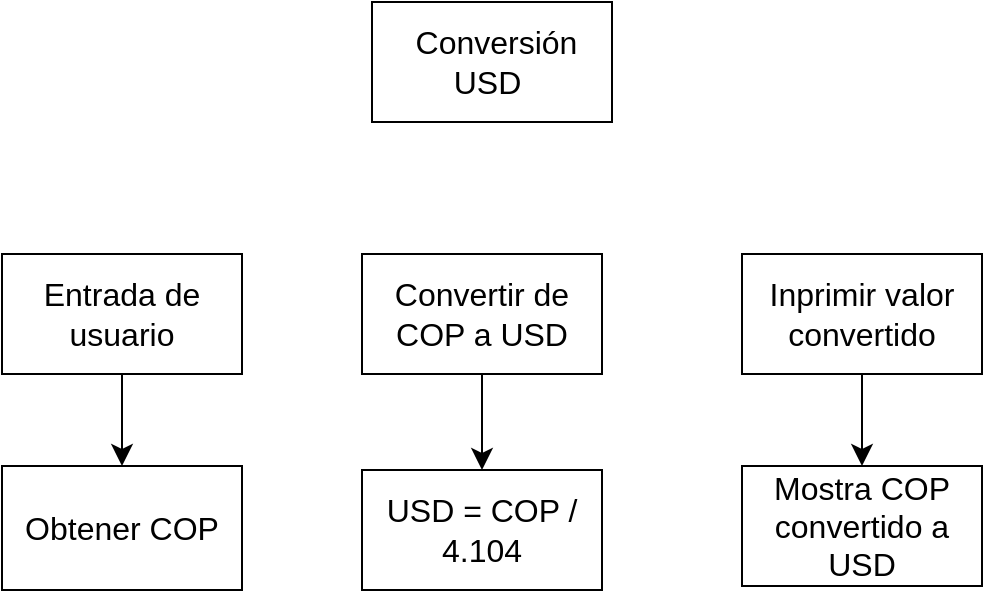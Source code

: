 <mxfile version="20.8.16" type="device" pages="11"><diagram name="Ejercicio 2" id="NZ81sq0aJ5X_xnSorOqs"><mxGraphModel dx="1498" dy="698" grid="0" gridSize="10" guides="1" tooltips="1" connect="1" arrows="1" fold="1" page="0" pageScale="1" pageWidth="1169" pageHeight="827" math="0" shadow="0"><root><mxCell id="0"/><mxCell id="1" parent="0"/><mxCell id="_rqTX6cEXGQ38RxsV4yY-1" value="&amp;nbsp;Conversión USD&amp;nbsp;" style="rounded=0;whiteSpace=wrap;html=1;fontSize=16;" parent="1" vertex="1"><mxGeometry x="133" y="45" width="120" height="60" as="geometry"/></mxCell><mxCell id="_rqTX6cEXGQ38RxsV4yY-9" style="edgeStyle=none;curved=1;rounded=0;orthogonalLoop=1;jettySize=auto;html=1;entryX=0.5;entryY=0;entryDx=0;entryDy=0;fontSize=12;startSize=8;endSize=8;" parent="1" source="_rqTX6cEXGQ38RxsV4yY-2" target="_rqTX6cEXGQ38RxsV4yY-5" edge="1"><mxGeometry relative="1" as="geometry"/></mxCell><mxCell id="_rqTX6cEXGQ38RxsV4yY-2" value="Entrada de usuario" style="rounded=0;whiteSpace=wrap;html=1;fontSize=16;" parent="1" vertex="1"><mxGeometry x="-52" y="171" width="120" height="60" as="geometry"/></mxCell><mxCell id="_rqTX6cEXGQ38RxsV4yY-10" style="edgeStyle=none;curved=1;rounded=0;orthogonalLoop=1;jettySize=auto;html=1;entryX=0.5;entryY=0;entryDx=0;entryDy=0;fontSize=12;startSize=8;endSize=8;" parent="1" source="_rqTX6cEXGQ38RxsV4yY-3" target="_rqTX6cEXGQ38RxsV4yY-4" edge="1"><mxGeometry relative="1" as="geometry"/></mxCell><mxCell id="_rqTX6cEXGQ38RxsV4yY-3" value="Convertir de COP a USD" style="rounded=0;whiteSpace=wrap;html=1;fontSize=16;" parent="1" vertex="1"><mxGeometry x="128" y="171" width="120" height="60" as="geometry"/></mxCell><mxCell id="_rqTX6cEXGQ38RxsV4yY-4" value="USD = COP / 4.104" style="rounded=0;whiteSpace=wrap;html=1;fontSize=16;" parent="1" vertex="1"><mxGeometry x="128" y="279" width="120" height="60" as="geometry"/></mxCell><mxCell id="_rqTX6cEXGQ38RxsV4yY-5" value="Obtener COP" style="rounded=0;whiteSpace=wrap;html=1;fontSize=16;" parent="1" vertex="1"><mxGeometry x="-52" y="277" width="120" height="62" as="geometry"/></mxCell><mxCell id="_rqTX6cEXGQ38RxsV4yY-11" style="edgeStyle=none;curved=1;rounded=0;orthogonalLoop=1;jettySize=auto;html=1;entryX=0.5;entryY=0;entryDx=0;entryDy=0;fontSize=12;startSize=8;endSize=8;" parent="1" source="_rqTX6cEXGQ38RxsV4yY-7" target="_rqTX6cEXGQ38RxsV4yY-8" edge="1"><mxGeometry relative="1" as="geometry"/></mxCell><mxCell id="_rqTX6cEXGQ38RxsV4yY-7" value="Inprimir valor convertido" style="rounded=0;whiteSpace=wrap;html=1;fontSize=16;" parent="1" vertex="1"><mxGeometry x="318" y="171" width="120" height="60" as="geometry"/></mxCell><mxCell id="_rqTX6cEXGQ38RxsV4yY-8" value="Mostra COP convertido a USD" style="rounded=0;whiteSpace=wrap;html=1;fontSize=16;" parent="1" vertex="1"><mxGeometry x="318" y="277" width="120" height="60" as="geometry"/></mxCell></root></mxGraphModel></diagram><diagram id="P4VIw-vxeGwjnmv2WIR1" name="Ejercicio 3"><mxGraphModel dx="1514" dy="714" grid="0" gridSize="10" guides="1" tooltips="1" connect="1" arrows="1" fold="1" page="0" pageScale="1" pageWidth="1169" pageHeight="827" math="0" shadow="0"><root><mxCell id="0"/><mxCell id="1" parent="0"/><mxCell id="MtbDPDTXAKrV4Ig1I1v4-1" value="Edad" style="rounded=0;whiteSpace=wrap;html=1;fontSize=16;" parent="1" vertex="1"><mxGeometry x="100" y="30" width="120" height="60" as="geometry"/></mxCell><mxCell id="MtbDPDTXAKrV4Ig1I1v4-7" style="edgeStyle=none;curved=1;rounded=0;orthogonalLoop=1;jettySize=auto;html=1;exitX=0.5;exitY=1;exitDx=0;exitDy=0;entryX=0.5;entryY=0;entryDx=0;entryDy=0;fontSize=12;startSize=8;endSize=8;" parent="1" source="MtbDPDTXAKrV4Ig1I1v4-2" target="MtbDPDTXAKrV4Ig1I1v4-6" edge="1"><mxGeometry relative="1" as="geometry"/></mxCell><mxCell id="MtbDPDTXAKrV4Ig1I1v4-2" value="Entrada" style="rounded=0;whiteSpace=wrap;html=1;fontSize=16;" parent="1" vertex="1"><mxGeometry x="-143" y="136" width="120" height="60" as="geometry"/></mxCell><mxCell id="MtbDPDTXAKrV4Ig1I1v4-12" style="edgeStyle=none;curved=1;rounded=0;orthogonalLoop=1;jettySize=auto;html=1;entryX=0.5;entryY=0;entryDx=0;entryDy=0;fontSize=12;startSize=8;endSize=8;" parent="1" source="MtbDPDTXAKrV4Ig1I1v4-4" target="MtbDPDTXAKrV4Ig1I1v4-9" edge="1"><mxGeometry relative="1" as="geometry"/></mxCell><mxCell id="MtbDPDTXAKrV4Ig1I1v4-4" value="hallar edades" style="rounded=0;whiteSpace=wrap;html=1;fontSize=16;" parent="1" vertex="1"><mxGeometry x="100" y="130" width="120" height="60" as="geometry"/></mxCell><mxCell id="MtbDPDTXAKrV4Ig1I1v4-13" style="edgeStyle=none;curved=1;rounded=0;orthogonalLoop=1;jettySize=auto;html=1;fontSize=12;startSize=8;endSize=8;" parent="1" source="MtbDPDTXAKrV4Ig1I1v4-5" target="MtbDPDTXAKrV4Ig1I1v4-10" edge="1"><mxGeometry relative="1" as="geometry"/></mxCell><mxCell id="MtbDPDTXAKrV4Ig1I1v4-5" value="Imprimir edades" style="rounded=0;whiteSpace=wrap;html=1;fontSize=16;" parent="1" vertex="1"><mxGeometry x="364" y="136" width="120" height="60" as="geometry"/></mxCell><mxCell id="MtbDPDTXAKrV4Ig1I1v4-6" value="Ingresar:&lt;br&gt;-anioNaciento&lt;br&gt;-anioActual" style="rounded=0;whiteSpace=wrap;html=1;fontSize=16;" parent="1" vertex="1"><mxGeometry x="-143" y="244" width="120" height="118" as="geometry"/></mxCell><mxCell id="MtbDPDTXAKrV4Ig1I1v4-9" value="calcular edades&lt;br&gt;&lt;br&gt;edad = anioAcual - anioNaciento" style="rounded=0;whiteSpace=wrap;html=1;fontSize=16;" parent="1" vertex="1"><mxGeometry x="12" y="241" width="294" height="106" as="geometry"/></mxCell><mxCell id="MtbDPDTXAKrV4Ig1I1v4-10" value="Mostra edad" style="rounded=0;whiteSpace=wrap;html=1;fontSize=16;" parent="1" vertex="1"><mxGeometry x="364" y="241" width="120" height="60" as="geometry"/></mxCell></root></mxGraphModel></diagram><diagram id="0kRumxdgkI9Ogu641Xt5" name="Ejercicio 4"><mxGraphModel dx="1461" dy="1080" grid="0" gridSize="10" guides="1" tooltips="1" connect="1" arrows="1" fold="1" page="0" pageScale="1" pageWidth="1169" pageHeight="827" math="0" shadow="0"><root><mxCell id="0"/><mxCell id="1" parent="0"/><mxCell id="9vhbvjK3MI_CbCU34m8L-1" value="Estacionamiento" style="rounded=0;whiteSpace=wrap;html=1;fontSize=16;" vertex="1" parent="1"><mxGeometry x="214" y="-33" width="136" height="60" as="geometry"/></mxCell><mxCell id="9vhbvjK3MI_CbCU34m8L-4" style="edgeStyle=none;curved=1;rounded=0;orthogonalLoop=1;jettySize=auto;html=1;exitX=0.5;exitY=1;exitDx=0;exitDy=0;entryX=0.5;entryY=0;entryDx=0;entryDy=0;fontSize=12;startSize=8;endSize=8;" edge="1" parent="1" source="9vhbvjK3MI_CbCU34m8L-2" target="9vhbvjK3MI_CbCU34m8L-3"><mxGeometry relative="1" as="geometry"/></mxCell><mxCell id="9vhbvjK3MI_CbCU34m8L-2" value="entrada de datos" style="rounded=0;whiteSpace=wrap;html=1;fontSize=16;" vertex="1" parent="1"><mxGeometry x="-84" y="121" width="120" height="60" as="geometry"/></mxCell><mxCell id="9vhbvjK3MI_CbCU34m8L-3" value="ingresar tiempo:&lt;br&gt;-&amp;gt;hora&lt;br&gt;-&amp;gt;minutos&lt;br&gt;-&amp;gt;segundos" style="rounded=0;whiteSpace=wrap;html=1;fontSize=16;" vertex="1" parent="1"><mxGeometry x="-84" y="232" width="120" height="89" as="geometry"/></mxCell><mxCell id="9vhbvjK3MI_CbCU34m8L-8" style="edgeStyle=none;curved=1;rounded=0;orthogonalLoop=1;jettySize=auto;html=1;entryX=0.5;entryY=0;entryDx=0;entryDy=0;fontSize=12;fontColor=#F0F0F0;startSize=8;endSize=8;" edge="1" parent="1" source="9vhbvjK3MI_CbCU34m8L-5" target="9vhbvjK3MI_CbCU34m8L-6"><mxGeometry relative="1" as="geometry"/></mxCell><mxCell id="9vhbvjK3MI_CbCU34m8L-5" value="calcular tiempo" style="rounded=0;whiteSpace=wrap;html=1;fontSize=16;" vertex="1" parent="1"><mxGeometry x="105" y="121" width="120" height="60" as="geometry"/></mxCell><mxCell id="9vhbvjK3MI_CbCU34m8L-6" value="t1 = hora * 3600&lt;br&gt;t2 = minuto * 60&lt;br&gt;t3 = segundo * 1&lt;br&gt;tiempo = t1 + t2 + t3" style="rounded=0;whiteSpace=wrap;html=1;fontSize=16;align=center;" vertex="1" parent="1"><mxGeometry x="87" y="220" width="156" height="109" as="geometry"/></mxCell><mxCell id="9vhbvjK3MI_CbCU34m8L-10" style="edgeStyle=none;curved=1;rounded=0;orthogonalLoop=1;jettySize=auto;html=1;entryX=0.5;entryY=0;entryDx=0;entryDy=0;fontSize=12;fontColor=#F0F0F0;startSize=8;endSize=8;" edge="1" parent="1" source="9vhbvjK3MI_CbCU34m8L-7" target="9vhbvjK3MI_CbCU34m8L-9"><mxGeometry relative="1" as="geometry"/></mxCell><mxCell id="9vhbvjK3MI_CbCU34m8L-7" value="obtener el precio" style="rounded=0;whiteSpace=wrap;html=1;fontSize=16;fontColor=#F0F0F0;" vertex="1" parent="1"><mxGeometry x="308" y="121" width="120" height="60" as="geometry"/></mxCell><mxCell id="9vhbvjK3MI_CbCU34m8L-9" value="valor = valor * tiempo" style="rounded=0;whiteSpace=wrap;html=1;fontSize=16;fontColor=#F0F0F0;" vertex="1" parent="1"><mxGeometry x="308" y="220" width="120" height="60" as="geometry"/></mxCell><mxCell id="9vhbvjK3MI_CbCU34m8L-13" style="edgeStyle=none;curved=1;rounded=0;orthogonalLoop=1;jettySize=auto;html=1;entryX=0.5;entryY=0;entryDx=0;entryDy=0;fontSize=12;fontColor=#F0F0F0;startSize=8;endSize=8;" edge="1" parent="1" source="9vhbvjK3MI_CbCU34m8L-11" target="9vhbvjK3MI_CbCU34m8L-12"><mxGeometry relative="1" as="geometry"/></mxCell><mxCell id="9vhbvjK3MI_CbCU34m8L-11" value="mostrar factura" style="rounded=0;whiteSpace=wrap;html=1;fontSize=16;fontColor=#F0F0F0;" vertex="1" parent="1"><mxGeometry x="505" y="121" width="120" height="60" as="geometry"/></mxCell><mxCell id="9vhbvjK3MI_CbCU34m8L-12" value="Mostar valor" style="rounded=0;whiteSpace=wrap;html=1;fontSize=16;fontColor=#F0F0F0;" vertex="1" parent="1"><mxGeometry x="505" y="220" width="120" height="60" as="geometry"/></mxCell></root></mxGraphModel></diagram><diagram id="p1sngSY7SUQJ4nA6iR6o" name="Ejercicio 5"><mxGraphModel dx="1514" dy="714" grid="0" gridSize="10" guides="1" tooltips="1" connect="1" arrows="1" fold="1" page="0" pageScale="1" pageWidth="1169" pageHeight="827" math="0" shadow="0"><root><mxCell id="0"/><mxCell id="1" parent="0"/><mxCell id="J2-rp9Pnc5zKP-snrBZz-1" value="&amp;nbsp;Pinturería" style="rounded=0;whiteSpace=wrap;html=1;fontSize=16;fontColor=#F0F0F0;" parent="1" vertex="1"><mxGeometry x="57" y="16" width="120" height="60" as="geometry"/></mxCell><mxCell id="J2-rp9Pnc5zKP-snrBZz-6" style="edgeStyle=none;curved=1;rounded=0;orthogonalLoop=1;jettySize=auto;html=1;entryX=0.5;entryY=0;entryDx=0;entryDy=0;fontSize=12;fontColor=#F0F0F0;startSize=8;endSize=8;" parent="1" source="J2-rp9Pnc5zKP-snrBZz-2" target="J2-rp9Pnc5zKP-snrBZz-5" edge="1"><mxGeometry relative="1" as="geometry"/></mxCell><mxCell id="J2-rp9Pnc5zKP-snrBZz-2" value="Entrada de usuario" style="rounded=0;whiteSpace=wrap;html=1;fontSize=16;fontColor=#F0F0F0;" parent="1" vertex="1"><mxGeometry x="-143" y="118" width="120" height="60" as="geometry"/></mxCell><mxCell id="J2-rp9Pnc5zKP-snrBZz-8" style="edgeStyle=none;curved=1;rounded=0;orthogonalLoop=1;jettySize=auto;html=1;entryX=0.5;entryY=0;entryDx=0;entryDy=0;fontSize=12;fontColor=#F0F0F0;startSize=8;endSize=8;" parent="1" source="J2-rp9Pnc5zKP-snrBZz-3" target="J2-rp9Pnc5zKP-snrBZz-7" edge="1"><mxGeometry relative="1" as="geometry"/></mxCell><mxCell id="J2-rp9Pnc5zKP-snrBZz-3" value="calcular m2" style="rounded=0;whiteSpace=wrap;html=1;fontSize=16;fontColor=#F0F0F0;" parent="1" vertex="1"><mxGeometry x="57" y="116" width="120" height="60" as="geometry"/></mxCell><mxCell id="QvjRLOQmvrUbzQ0W1uQv-2" style="edgeStyle=none;curved=1;rounded=0;orthogonalLoop=1;jettySize=auto;html=1;entryX=0.5;entryY=0;entryDx=0;entryDy=0;fontSize=12;startSize=8;endSize=8;" edge="1" parent="1" source="J2-rp9Pnc5zKP-snrBZz-4" target="QvjRLOQmvrUbzQ0W1uQv-1"><mxGeometry relative="1" as="geometry"/></mxCell><mxCell id="J2-rp9Pnc5zKP-snrBZz-4" value="mostrar cobro" style="rounded=0;whiteSpace=wrap;html=1;fontSize=16;fontColor=#F0F0F0;" parent="1" vertex="1"><mxGeometry x="257" y="118" width="120" height="60" as="geometry"/></mxCell><mxCell id="J2-rp9Pnc5zKP-snrBZz-5" value="obtener m" style="rounded=0;whiteSpace=wrap;html=1;fontSize=16;fontColor=#F0F0F0;" parent="1" vertex="1"><mxGeometry x="-143" y="226" width="120" height="60" as="geometry"/></mxCell><mxCell id="J2-rp9Pnc5zKP-snrBZz-7" value="cobro = m**2" style="rounded=0;whiteSpace=wrap;html=1;fontSize=16;fontColor=#F0F0F0;" parent="1" vertex="1"><mxGeometry x="57" y="224" width="120" height="60" as="geometry"/></mxCell><mxCell id="QvjRLOQmvrUbzQ0W1uQv-1" value="imprimir resultado de cobro" style="rounded=0;whiteSpace=wrap;html=1;fontSize=16;" vertex="1" parent="1"><mxGeometry x="257" y="226" width="120" height="60" as="geometry"/></mxCell></root></mxGraphModel></diagram><diagram id="dmEs8lbYp0QjHj-S_BMP" name="Ejercicio 6"><mxGraphModel dx="1514" dy="1114" grid="0" gridSize="10" guides="1" tooltips="1" connect="1" arrows="1" fold="1" page="0" pageScale="1" pageWidth="1169" pageHeight="827" math="0" shadow="0"><root><mxCell id="0"/><mxCell id="1" parent="0"/><mxCell id="33EHjvi2rTvQRGDjNWQz-1" value="Hipotenusa" style="rounded=0;whiteSpace=wrap;html=1;fontSize=16;" vertex="1" parent="1"><mxGeometry x="84" y="-23" width="120" height="60" as="geometry"/></mxCell><mxCell id="33EHjvi2rTvQRGDjNWQz-4" style="edgeStyle=none;curved=1;rounded=0;orthogonalLoop=1;jettySize=auto;html=1;entryX=0.5;entryY=0;entryDx=0;entryDy=0;fontSize=12;startSize=8;endSize=8;" edge="1" parent="1" source="33EHjvi2rTvQRGDjNWQz-2" target="33EHjvi2rTvQRGDjNWQz-3"><mxGeometry relative="1" as="geometry"/></mxCell><mxCell id="33EHjvi2rTvQRGDjNWQz-2" value="Entrada de usuario" style="rounded=0;whiteSpace=wrap;html=1;fontSize=16;" vertex="1" parent="1"><mxGeometry x="-103" y="103" width="120" height="60" as="geometry"/></mxCell><mxCell id="33EHjvi2rTvQRGDjNWQz-3" value="-&amp;gt; a&lt;br&gt;-&amp;gt; b" style="rounded=0;whiteSpace=wrap;html=1;fontSize=16;" vertex="1" parent="1"><mxGeometry x="-103" y="222" width="120" height="60" as="geometry"/></mxCell><mxCell id="33EHjvi2rTvQRGDjNWQz-7" style="edgeStyle=none;curved=1;rounded=0;orthogonalLoop=1;jettySize=auto;html=1;entryX=0.5;entryY=0;entryDx=0;entryDy=0;fontSize=12;startSize=8;endSize=8;" edge="1" parent="1" source="33EHjvi2rTvQRGDjNWQz-5" target="33EHjvi2rTvQRGDjNWQz-6"><mxGeometry relative="1" as="geometry"/></mxCell><mxCell id="33EHjvi2rTvQRGDjNWQz-5" value="Calcular hipotenusa" style="rounded=0;whiteSpace=wrap;html=1;fontSize=16;" vertex="1" parent="1"><mxGeometry x="94" y="103" width="120" height="60" as="geometry"/></mxCell><mxCell id="33EHjvi2rTvQRGDjNWQz-6" value="h = (a**2) +(b**2)" style="rounded=0;whiteSpace=wrap;html=1;fontSize=16;" vertex="1" parent="1"><mxGeometry x="94" y="222" width="120" height="60" as="geometry"/></mxCell><mxCell id="33EHjvi2rTvQRGDjNWQz-10" style="edgeStyle=none;curved=1;rounded=0;orthogonalLoop=1;jettySize=auto;html=1;entryX=0.5;entryY=0;entryDx=0;entryDy=0;fontSize=12;startSize=8;endSize=8;" edge="1" parent="1" source="33EHjvi2rTvQRGDjNWQz-8" target="33EHjvi2rTvQRGDjNWQz-9"><mxGeometry relative="1" as="geometry"/></mxCell><mxCell id="33EHjvi2rTvQRGDjNWQz-8" value="mostrar la hipotenusa" style="rounded=0;whiteSpace=wrap;html=1;fontSize=16;" vertex="1" parent="1"><mxGeometry x="325" y="103" width="120" height="60" as="geometry"/></mxCell><mxCell id="33EHjvi2rTvQRGDjNWQz-9" value="mostrar h" style="rounded=0;whiteSpace=wrap;html=1;fontSize=16;" vertex="1" parent="1"><mxGeometry x="325" y="222" width="120" height="60" as="geometry"/></mxCell></root></mxGraphModel></diagram><diagram id="mqNz9CcE6rfmjCx98jUh" name="Ejercicio 7"><mxGraphModel dx="1114" dy="1114" grid="0" gridSize="10" guides="1" tooltips="1" connect="1" arrows="1" fold="1" page="0" pageScale="1" pageWidth="1169" pageHeight="827" math="0" shadow="0"><root><mxCell id="0"/><mxCell id="1" parent="0"/><mxCell id="c1pHu4dHePw3TdxMPykK-1" value="Precio final&amp;nbsp;" style="rounded=0;whiteSpace=wrap;html=1;fontSize=16;" vertex="1" parent="1"><mxGeometry x="305" y="-62" width="120" height="60" as="geometry"/></mxCell><mxCell id="c1pHu4dHePw3TdxMPykK-4" style="edgeStyle=none;curved=1;rounded=0;orthogonalLoop=1;jettySize=auto;html=1;exitX=0.5;exitY=1;exitDx=0;exitDy=0;fontSize=12;startSize=8;endSize=8;" edge="1" parent="1" source="c1pHu4dHePw3TdxMPykK-2" target="c1pHu4dHePw3TdxMPykK-3"><mxGeometry relative="1" as="geometry"/></mxCell><mxCell id="c1pHu4dHePw3TdxMPykK-2" value="Entradas de usuarios" style="rounded=0;whiteSpace=wrap;html=1;fontSize=16;" vertex="1" parent="1"><mxGeometry x="97.5" y="77" width="120" height="60" as="geometry"/></mxCell><mxCell id="c1pHu4dHePw3TdxMPykK-21" style="edgeStyle=none;curved=1;rounded=0;orthogonalLoop=1;jettySize=auto;html=1;exitX=0.5;exitY=1;exitDx=0;exitDy=0;entryX=0.5;entryY=0;entryDx=0;entryDy=0;fontSize=12;startSize=8;endSize=8;" edge="1" parent="1" source="c1pHu4dHePw3TdxMPykK-3" target="c1pHu4dHePw3TdxMPykK-20"><mxGeometry relative="1" as="geometry"/></mxCell><mxCell id="c1pHu4dHePw3TdxMPykK-3" value="Ingresar:&amp;nbsp;&lt;br&gt;&lt;div style=&quot;text-align: left;&quot;&gt;&lt;span style=&quot;background-color: initial;&quot;&gt;- cantidad de articulos&lt;/span&gt;&lt;/div&gt;&lt;div style=&quot;text-align: left;&quot;&gt;&lt;span style=&quot;background-color: initial;&quot;&gt;&lt;br&gt;&lt;/span&gt;&lt;/div&gt;&lt;div style=&quot;text-align: left;&quot;&gt;&lt;span style=&quot;background-color: initial;&quot;&gt;- Precio&lt;/span&gt;&lt;/div&gt;&lt;div style=&quot;text-align: left;&quot;&gt;&lt;span style=&quot;background-color: initial;&quot;&gt;&lt;br&gt;&lt;/span&gt;&lt;/div&gt;" style="rounded=0;whiteSpace=wrap;html=1;fontSize=16;" vertex="1" parent="1"><mxGeometry x="97.5" y="209" width="120" height="148" as="geometry"/></mxCell><mxCell id="c1pHu4dHePw3TdxMPykK-18" style="edgeStyle=none;curved=1;rounded=0;orthogonalLoop=1;jettySize=auto;html=1;exitX=0.5;exitY=1;exitDx=0;exitDy=0;entryX=0.5;entryY=0;entryDx=0;entryDy=0;fontSize=12;startSize=8;endSize=8;" edge="1" parent="1" source="c1pHu4dHePw3TdxMPykK-6" target="c1pHu4dHePw3TdxMPykK-12"><mxGeometry relative="1" as="geometry"/></mxCell><mxCell id="c1pHu4dHePw3TdxMPykK-6" value="Hallar descuento" style="rounded=0;whiteSpace=wrap;html=1;fontSize=16;" vertex="1" parent="1"><mxGeometry x="299" y="77" width="120" height="60" as="geometry"/></mxCell><mxCell id="c1pHu4dHePw3TdxMPykK-14" style="edgeStyle=none;curved=1;rounded=0;orthogonalLoop=1;jettySize=auto;html=1;exitX=0.5;exitY=1;exitDx=0;exitDy=0;entryX=0.5;entryY=0;entryDx=0;entryDy=0;fontSize=12;startSize=8;endSize=8;" edge="1" parent="1" source="c1pHu4dHePw3TdxMPykK-7" target="c1pHu4dHePw3TdxMPykK-13"><mxGeometry relative="1" as="geometry"/></mxCell><mxCell id="c1pHu4dHePw3TdxMPykK-7" value="Hallar Iva" style="rounded=0;whiteSpace=wrap;html=1;fontSize=16;" vertex="1" parent="1"><mxGeometry x="507" y="72" width="120" height="60" as="geometry"/></mxCell><mxCell id="c1pHu4dHePw3TdxMPykK-12" value="descuento = precio - (precio * 0.20)" style="rounded=0;whiteSpace=wrap;html=1;fontSize=16;" vertex="1" parent="1"><mxGeometry x="299" y="186" width="120" height="60" as="geometry"/></mxCell><mxCell id="c1pHu4dHePw3TdxMPykK-13" value="Iva = precioneto + (precio * 0.15)" style="rounded=0;whiteSpace=wrap;html=1;fontSize=16;" vertex="1" parent="1"><mxGeometry x="507" y="194" width="120" height="60" as="geometry"/></mxCell><mxCell id="c1pHu4dHePw3TdxMPykK-17" style="edgeStyle=none;curved=1;rounded=0;orthogonalLoop=1;jettySize=auto;html=1;entryX=0.5;entryY=0;entryDx=0;entryDy=0;fontSize=12;startSize=8;endSize=8;" edge="1" parent="1" source="c1pHu4dHePw3TdxMPykK-15" target="c1pHu4dHePw3TdxMPykK-16"><mxGeometry relative="1" as="geometry"/></mxCell><mxCell id="c1pHu4dHePw3TdxMPykK-15" value="Imprimir precio" style="rounded=0;whiteSpace=wrap;html=1;fontSize=16;" vertex="1" parent="1"><mxGeometry x="712" y="70" width="120" height="60" as="geometry"/></mxCell><mxCell id="c1pHu4dHePw3TdxMPykK-16" value="mostrar ValorFinal" style="rounded=0;whiteSpace=wrap;html=1;fontSize=16;" vertex="1" parent="1"><mxGeometry x="712" y="197" width="120" height="60" as="geometry"/></mxCell><mxCell id="c1pHu4dHePw3TdxMPykK-20" value="Obtener precioAcumulado&lt;br&gt;Precio * cantidadProductos&amp;nbsp;" style="rounded=0;whiteSpace=wrap;html=1;fontSize=16;" vertex="1" parent="1"><mxGeometry x="60" y="429" width="195" height="93" as="geometry"/></mxCell></root></mxGraphModel></diagram><diagram id="AiPdRH7fTC8L9Z78zrJc" name="Ejercicio 8"><mxGraphModel dx="1514" dy="714" grid="0" gridSize="10" guides="1" tooltips="1" connect="1" arrows="1" fold="1" page="0" pageScale="1" pageWidth="1169" pageHeight="827" math="0" shadow="0"><root><mxCell id="0"/><mxCell id="1" parent="0"/><mxCell id="lN6aJQF1xvcH5VO8ACsn-1" value="&amp;nbsp;Ahorros" style="rounded=0;whiteSpace=wrap;html=1;fontSize=16;" vertex="1" parent="1"><mxGeometry x="112" y="40" width="120" height="60" as="geometry"/></mxCell><mxCell id="CCBfjhYk3UDqt5yD2x5v-4" style="edgeStyle=none;curved=1;rounded=0;orthogonalLoop=1;jettySize=auto;html=1;exitX=0.5;exitY=1;exitDx=0;exitDy=0;entryX=0.5;entryY=0;entryDx=0;entryDy=0;fontSize=12;startSize=8;endSize=8;" edge="1" parent="1" source="CCBfjhYk3UDqt5yD2x5v-1" target="CCBfjhYk3UDqt5yD2x5v-2"><mxGeometry relative="1" as="geometry"/></mxCell><mxCell id="CCBfjhYk3UDqt5yD2x5v-1" value="Entrada" style="rounded=0;whiteSpace=wrap;html=1;fontSize=16;" vertex="1" parent="1"><mxGeometry x="-193" y="138" width="120" height="60" as="geometry"/></mxCell><mxCell id="CCBfjhYk3UDqt5yD2x5v-2" value="Ingresar&amp;nbsp;&lt;br&gt;Sueldo" style="rounded=0;whiteSpace=wrap;html=1;fontSize=16;" vertex="1" parent="1"><mxGeometry x="-193" y="254" width="120" height="60" as="geometry"/></mxCell><mxCell id="CCBfjhYk3UDqt5yD2x5v-6" style="edgeStyle=none;curved=1;rounded=0;orthogonalLoop=1;jettySize=auto;html=1;entryX=0.5;entryY=0;entryDx=0;entryDy=0;fontSize=12;startSize=8;endSize=8;" edge="1" parent="1" source="CCBfjhYk3UDqt5yD2x5v-3" target="CCBfjhYk3UDqt5yD2x5v-5"><mxGeometry relative="1" as="geometry"/></mxCell><mxCell id="CCBfjhYk3UDqt5yD2x5v-3" value="Calcular ahorro" style="rounded=0;whiteSpace=wrap;html=1;fontSize=16;" vertex="1" parent="1"><mxGeometry x="71" y="138" width="120" height="60" as="geometry"/></mxCell><mxCell id="CCBfjhYk3UDqt5yD2x5v-5" value="ahorro = ((sueldo * 0.15) * 4) *12" style="rounded=0;whiteSpace=wrap;html=1;fontSize=16;" vertex="1" parent="1"><mxGeometry x="-30" y="254" width="322" height="60" as="geometry"/></mxCell><mxCell id="CCBfjhYk3UDqt5yD2x5v-9" style="edgeStyle=none;curved=1;rounded=0;orthogonalLoop=1;jettySize=auto;html=1;entryX=0.5;entryY=0;entryDx=0;entryDy=0;fontSize=12;startSize=8;endSize=8;" edge="1" parent="1" source="CCBfjhYk3UDqt5yD2x5v-7" target="CCBfjhYk3UDqt5yD2x5v-8"><mxGeometry relative="1" as="geometry"/></mxCell><mxCell id="CCBfjhYk3UDqt5yD2x5v-7" value="Salidad" style="rounded=0;whiteSpace=wrap;html=1;fontSize=16;" vertex="1" parent="1"><mxGeometry x="410" y="138" width="120" height="60" as="geometry"/></mxCell><mxCell id="CCBfjhYk3UDqt5yD2x5v-8" value="mostrar ahorroSemanal = sueldo * 0.15&lt;br&gt;&lt;br&gt;mostrar ahorroMensual = (sueldo * 0.15) * 4&lt;br&gt;&lt;br&gt;mostrar ahorro" style="rounded=0;whiteSpace=wrap;html=1;fontSize=16;" vertex="1" parent="1"><mxGeometry x="304.5" y="252" width="331" height="132" as="geometry"/></mxCell></root></mxGraphModel></diagram><diagram id="mvlauYNiN8aJc6fxGBSH" name="Ejercicio 9"><mxGraphModel dx="1514" dy="714" grid="0" gridSize="10" guides="1" tooltips="1" connect="1" arrows="1" fold="1" page="0" pageScale="1" pageWidth="1169" pageHeight="827" math="0" shadow="0"><root><mxCell id="0"/><mxCell id="1" parent="0"/><mxCell id="edx0f9gDIuobRL0ibXq7-1" value="Cheque" style="rounded=0;whiteSpace=wrap;html=1;fontSize=16;" vertex="1" parent="1"><mxGeometry x="141" y="28" width="120" height="60" as="geometry"/></mxCell><mxCell id="edx0f9gDIuobRL0ibXq7-8" style="edgeStyle=none;curved=1;rounded=0;orthogonalLoop=1;jettySize=auto;html=1;entryX=0.5;entryY=0;entryDx=0;entryDy=0;fontSize=12;startSize=8;endSize=8;" edge="1" parent="1" source="edx0f9gDIuobRL0ibXq7-2" target="edx0f9gDIuobRL0ibXq7-5"><mxGeometry relative="1" as="geometry"/></mxCell><mxCell id="edx0f9gDIuobRL0ibXq7-2" value="entrada de usuario" style="rounded=0;whiteSpace=wrap;html=1;fontSize=16;" vertex="1" parent="1"><mxGeometry x="-53" y="142" width="120" height="60" as="geometry"/></mxCell><mxCell id="edx0f9gDIuobRL0ibXq7-7" style="edgeStyle=none;curved=1;rounded=0;orthogonalLoop=1;jettySize=auto;html=1;entryX=0.5;entryY=0;entryDx=0;entryDy=0;fontSize=12;startSize=8;endSize=8;" edge="1" parent="1" source="edx0f9gDIuobRL0ibXq7-3" target="edx0f9gDIuobRL0ibXq7-6"><mxGeometry relative="1" as="geometry"/></mxCell><mxCell id="edx0f9gDIuobRL0ibXq7-3" value="calcular costo" style="rounded=0;whiteSpace=wrap;html=1;fontSize=16;" vertex="1" parent="1"><mxGeometry x="146" y="142" width="120" height="60" as="geometry"/></mxCell><mxCell id="edx0f9gDIuobRL0ibXq7-10" style="edgeStyle=none;curved=1;rounded=0;orthogonalLoop=1;jettySize=auto;html=1;entryX=0.5;entryY=0;entryDx=0;entryDy=0;fontSize=12;startSize=8;endSize=8;" edge="1" parent="1" source="edx0f9gDIuobRL0ibXq7-4" target="edx0f9gDIuobRL0ibXq7-9"><mxGeometry relative="1" as="geometry"/></mxCell><mxCell id="edx0f9gDIuobRL0ibXq7-4" value="imprimir monto" style="rounded=0;whiteSpace=wrap;html=1;fontSize=16;" vertex="1" parent="1"><mxGeometry x="338" y="142" width="120" height="60" as="geometry"/></mxCell><mxCell id="edx0f9gDIuobRL0ibXq7-5" value="Ingresar:&lt;br&gt;- Hotel&lt;br&gt;- Comida" style="rounded=0;whiteSpace=wrap;html=1;fontSize=16;" vertex="1" parent="1"><mxGeometry x="-55" y="241" width="120" height="60" as="geometry"/></mxCell><mxCell id="edx0f9gDIuobRL0ibXq7-6" value="costo = hotel + comida + 200" style="rounded=0;whiteSpace=wrap;html=1;fontSize=16;" vertex="1" parent="1"><mxGeometry x="146" y="251" width="120" height="60" as="geometry"/></mxCell><mxCell id="edx0f9gDIuobRL0ibXq7-9" value="mostrar costo" style="rounded=0;whiteSpace=wrap;html=1;fontSize=16;" vertex="1" parent="1"><mxGeometry x="338" y="249" width="120" height="60" as="geometry"/></mxCell></root></mxGraphModel></diagram><diagram id="i8i9qwlSLmfZrq1VH2eA" name="Ejercicio 10"><mxGraphModel dx="1514" dy="714" grid="0" gridSize="10" guides="1" tooltips="1" connect="1" arrows="1" fold="1" page="0" pageScale="1" pageWidth="1169" pageHeight="827" math="0" shadow="0"><root><mxCell id="0"/><mxCell id="1" parent="0"/><mxCell id="arQBI3LrwYLsE_OKJND2-1" value="&amp;nbsp;Área de un cuadrado" style="rounded=0;whiteSpace=wrap;html=1;fontSize=16;" vertex="1" parent="1"><mxGeometry x="128" y="36" width="120" height="60" as="geometry"/></mxCell><mxCell id="arQBI3LrwYLsE_OKJND2-2" style="edgeStyle=none;curved=1;rounded=0;orthogonalLoop=1;jettySize=auto;html=1;exitX=0.25;exitY=0;exitDx=0;exitDy=0;fontSize=12;startSize=8;endSize=8;" edge="1" parent="1" source="arQBI3LrwYLsE_OKJND2-1" target="arQBI3LrwYLsE_OKJND2-1"><mxGeometry relative="1" as="geometry"/></mxCell><mxCell id="ZdZgz2rOf-M7VNr_5t4V-5" style="edgeStyle=none;curved=1;rounded=0;orthogonalLoop=1;jettySize=auto;html=1;entryX=0.5;entryY=0;entryDx=0;entryDy=0;fontSize=12;startSize=8;endSize=8;" edge="1" parent="1" source="arQBI3LrwYLsE_OKJND2-3" target="ZdZgz2rOf-M7VNr_5t4V-1"><mxGeometry relative="1" as="geometry"/></mxCell><mxCell id="arQBI3LrwYLsE_OKJND2-3" value="Entradas de usuario" style="rounded=0;whiteSpace=wrap;html=1;fontSize=16;" vertex="1" parent="1"><mxGeometry x="-59" y="163" width="120" height="60" as="geometry"/></mxCell><mxCell id="ZdZgz2rOf-M7VNr_5t4V-4" style="edgeStyle=none;curved=1;rounded=0;orthogonalLoop=1;jettySize=auto;html=1;exitX=0.5;exitY=1;exitDx=0;exitDy=0;entryX=0.5;entryY=0;entryDx=0;entryDy=0;fontSize=12;startSize=8;endSize=8;" edge="1" parent="1" source="arQBI3LrwYLsE_OKJND2-4" target="ZdZgz2rOf-M7VNr_5t4V-2"><mxGeometry relative="1" as="geometry"/></mxCell><mxCell id="arQBI3LrwYLsE_OKJND2-4" value="Calcular area" style="rounded=0;whiteSpace=wrap;html=1;fontSize=16;" vertex="1" parent="1"><mxGeometry x="128" y="160" width="120" height="60" as="geometry"/></mxCell><mxCell id="ZdZgz2rOf-M7VNr_5t4V-6" style="edgeStyle=none;curved=1;rounded=0;orthogonalLoop=1;jettySize=auto;html=1;exitX=0.5;exitY=1;exitDx=0;exitDy=0;entryX=0.5;entryY=0;entryDx=0;entryDy=0;fontSize=12;startSize=8;endSize=8;" edge="1" parent="1" source="arQBI3LrwYLsE_OKJND2-5" target="ZdZgz2rOf-M7VNr_5t4V-3"><mxGeometry relative="1" as="geometry"/></mxCell><mxCell id="arQBI3LrwYLsE_OKJND2-5" value="Imprimir el area de un cuadrado" style="rounded=0;whiteSpace=wrap;html=1;fontSize=16;" vertex="1" parent="1"><mxGeometry x="315" y="160" width="120" height="60" as="geometry"/></mxCell><mxCell id="ZdZgz2rOf-M7VNr_5t4V-1" value="Ingrear L" style="rounded=0;whiteSpace=wrap;html=1;fontSize=16;" vertex="1" parent="1"><mxGeometry x="-59" y="271" width="120" height="60" as="geometry"/></mxCell><mxCell id="ZdZgz2rOf-M7VNr_5t4V-2" value="area = L * L" style="rounded=0;whiteSpace=wrap;html=1;fontSize=16;" vertex="1" parent="1"><mxGeometry x="128" y="271" width="120" height="60" as="geometry"/></mxCell><mxCell id="ZdZgz2rOf-M7VNr_5t4V-3" value="Mostrar L" style="rounded=0;whiteSpace=wrap;html=1;fontSize=16;" vertex="1" parent="1"><mxGeometry x="315" y="271" width="120" height="60" as="geometry"/></mxCell></root></mxGraphModel></diagram><diagram id="FxIpZBFsr_PBo02dAtqX" name="Ejercicio 11"><mxGraphModel dx="1514" dy="714" grid="0" gridSize="10" guides="1" tooltips="1" connect="1" arrows="1" fold="1" page="0" pageScale="1" pageWidth="1169" pageHeight="827" math="0" shadow="0"><root><mxCell id="0"/><mxCell id="1" parent="0"/><mxCell id="YIn6Ml557yeTsay8QZEc-1" value="&amp;nbsp;Nota promedio&amp;nbsp;" style="rounded=0;whiteSpace=wrap;html=1;fontSize=16;" vertex="1" parent="1"><mxGeometry x="126" y="9" width="120" height="60" as="geometry"/></mxCell><mxCell id="CeVFT1OgX2wyS3QJbKxN-9" style="edgeStyle=none;curved=1;rounded=0;orthogonalLoop=1;jettySize=auto;html=1;entryX=0.5;entryY=0;entryDx=0;entryDy=0;fontSize=12;startSize=8;endSize=8;" edge="1" parent="1" source="CeVFT1OgX2wyS3QJbKxN-1" target="CeVFT1OgX2wyS3QJbKxN-4"><mxGeometry relative="1" as="geometry"/></mxCell><mxCell id="CeVFT1OgX2wyS3QJbKxN-1" value="Entradas de usuarios" style="rounded=0;whiteSpace=wrap;html=1;fontSize=16;" vertex="1" parent="1"><mxGeometry x="-161" y="118" width="120" height="60" as="geometry"/></mxCell><mxCell id="CeVFT1OgX2wyS3QJbKxN-8" style="edgeStyle=none;curved=1;rounded=0;orthogonalLoop=1;jettySize=auto;html=1;entryX=0.5;entryY=0;entryDx=0;entryDy=0;fontSize=12;startSize=8;endSize=8;" edge="1" parent="1" source="CeVFT1OgX2wyS3QJbKxN-2" target="CeVFT1OgX2wyS3QJbKxN-5"><mxGeometry relative="1" as="geometry"/></mxCell><mxCell id="CeVFT1OgX2wyS3QJbKxN-2" value="calcular promedio" style="rounded=0;whiteSpace=wrap;html=1;fontSize=16;" vertex="1" parent="1"><mxGeometry x="121" y="129" width="120" height="60" as="geometry"/></mxCell><mxCell id="CeVFT1OgX2wyS3QJbKxN-11" style="edgeStyle=none;curved=1;rounded=0;orthogonalLoop=1;jettySize=auto;html=1;exitX=0.5;exitY=1;exitDx=0;exitDy=0;fontSize=12;startSize=8;endSize=8;" edge="1" parent="1" source="CeVFT1OgX2wyS3QJbKxN-3" target="CeVFT1OgX2wyS3QJbKxN-7"><mxGeometry relative="1" as="geometry"/></mxCell><mxCell id="CeVFT1OgX2wyS3QJbKxN-3" value="imprimir el promedio" style="rounded=0;whiteSpace=wrap;html=1;fontSize=16;" vertex="1" parent="1"><mxGeometry x="353" y="138" width="120" height="60" as="geometry"/></mxCell><mxCell id="CeVFT1OgX2wyS3QJbKxN-10" style="edgeStyle=none;curved=1;rounded=0;orthogonalLoop=1;jettySize=auto;html=1;exitX=0.5;exitY=1;exitDx=0;exitDy=0;entryX=0.5;entryY=0;entryDx=0;entryDy=0;fontSize=12;startSize=8;endSize=8;" edge="1" parent="1" source="CeVFT1OgX2wyS3QJbKxN-4" target="CeVFT1OgX2wyS3QJbKxN-6"><mxGeometry relative="1" as="geometry"/></mxCell><mxCell id="CeVFT1OgX2wyS3QJbKxN-4" value="Ingresar:&lt;br&gt;- examen1&lt;br&gt;-examen2&lt;br&gt;-examen3" style="rounded=0;whiteSpace=wrap;html=1;fontSize=16;" vertex="1" parent="1"><mxGeometry x="-161" y="220" width="120" height="101" as="geometry"/></mxCell><mxCell id="CeVFT1OgX2wyS3QJbKxN-5" value="promedio = suma / 3" style="rounded=0;whiteSpace=wrap;html=1;fontSize=16;" vertex="1" parent="1"><mxGeometry x="123" y="237" width="120" height="60" as="geometry"/></mxCell><mxCell id="CeVFT1OgX2wyS3QJbKxN-6" value="Obtener acuamulado&lt;br&gt;&lt;br&gt;suma = (examen1 * 0.25) + (examen2 * 0.25) + (examen3 = 0.50)" style="rounded=0;whiteSpace=wrap;html=1;fontSize=16;" vertex="1" parent="1"><mxGeometry x="-231.5" y="361" width="261" height="125" as="geometry"/></mxCell><mxCell id="CeVFT1OgX2wyS3QJbKxN-7" value="mostrar promedio" style="rounded=0;whiteSpace=wrap;html=1;fontSize=16;" vertex="1" parent="1"><mxGeometry x="353" y="237" width="120" height="60" as="geometry"/></mxCell></root></mxGraphModel></diagram><diagram id="cxjV14UBYfE7V4CGBmHI" name="Ejercicio 12"><mxGraphModel dx="1514" dy="1114" grid="0" gridSize="10" guides="1" tooltips="1" connect="1" arrows="1" fold="1" page="0" pageScale="1" pageWidth="1169" pageHeight="827" math="0" shadow="0"><root><mxCell id="0"/><mxCell id="1" parent="0"/><mxCell id="8RcSvBhF9KVW195e79E8-1" value="Monto en cuotas" style="rounded=0;whiteSpace=wrap;html=1;fontSize=16;" vertex="1" parent="1"><mxGeometry x="20" y="-9" width="120" height="60" as="geometry"/></mxCell><mxCell id="8RcSvBhF9KVW195e79E8-10" style="edgeStyle=none;curved=1;rounded=0;orthogonalLoop=1;jettySize=auto;html=1;exitX=0.5;exitY=1;exitDx=0;exitDy=0;entryX=0.5;entryY=0;entryDx=0;entryDy=0;fontSize=12;startSize=8;endSize=8;" edge="1" parent="1" source="8RcSvBhF9KVW195e79E8-2" target="8RcSvBhF9KVW195e79E8-5"><mxGeometry relative="1" as="geometry"/></mxCell><mxCell id="8RcSvBhF9KVW195e79E8-2" value="Entrada de datos" style="rounded=0;whiteSpace=wrap;html=1;fontSize=16;" vertex="1" parent="1"><mxGeometry x="-160" y="116" width="120" height="60" as="geometry"/></mxCell><mxCell id="8RcSvBhF9KVW195e79E8-9" style="edgeStyle=none;curved=1;rounded=0;orthogonalLoop=1;jettySize=auto;html=1;entryX=0.5;entryY=0;entryDx=0;entryDy=0;fontSize=12;startSize=8;endSize=8;" edge="1" parent="1" source="8RcSvBhF9KVW195e79E8-3" target="8RcSvBhF9KVW195e79E8-6"><mxGeometry relative="1" as="geometry"/></mxCell><mxCell id="8RcSvBhF9KVW195e79E8-3" value="Preguntar cuotas" style="rounded=0;whiteSpace=wrap;html=1;fontSize=16;" vertex="1" parent="1"><mxGeometry x="20" y="116" width="120" height="60" as="geometry"/></mxCell><mxCell id="8RcSvBhF9KVW195e79E8-8" style="edgeStyle=none;curved=1;rounded=0;orthogonalLoop=1;jettySize=auto;html=1;exitX=0.5;exitY=1;exitDx=0;exitDy=0;entryX=0.5;entryY=0;entryDx=0;entryDy=0;fontSize=12;startSize=8;endSize=8;" edge="1" parent="1" source="8RcSvBhF9KVW195e79E8-4" target="8RcSvBhF9KVW195e79E8-7"><mxGeometry relative="1" as="geometry"/></mxCell><mxCell id="8RcSvBhF9KVW195e79E8-4" value="Inprimir resultado" style="rounded=0;whiteSpace=wrap;html=1;fontSize=16;" vertex="1" parent="1"><mxGeometry x="198" y="116" width="120" height="60" as="geometry"/></mxCell><mxCell id="8RcSvBhF9KVW195e79E8-5" value="Ingresar precio" style="rounded=0;whiteSpace=wrap;html=1;fontSize=16;" vertex="1" parent="1"><mxGeometry x="-160" y="219" width="120" height="60" as="geometry"/></mxCell><mxCell id="8RcSvBhF9KVW195e79E8-6" value="Ingresar cuotas" style="rounded=0;whiteSpace=wrap;html=1;fontSize=16;" vertex="1" parent="1"><mxGeometry x="20" y="219" width="120" height="60" as="geometry"/></mxCell><mxCell id="8RcSvBhF9KVW195e79E8-7" value="Mostrar precio + recargo" style="rounded=0;whiteSpace=wrap;html=1;fontSize=16;" vertex="1" parent="1"><mxGeometry x="198" y="219" width="120" height="60" as="geometry"/></mxCell></root></mxGraphModel></diagram></mxfile>